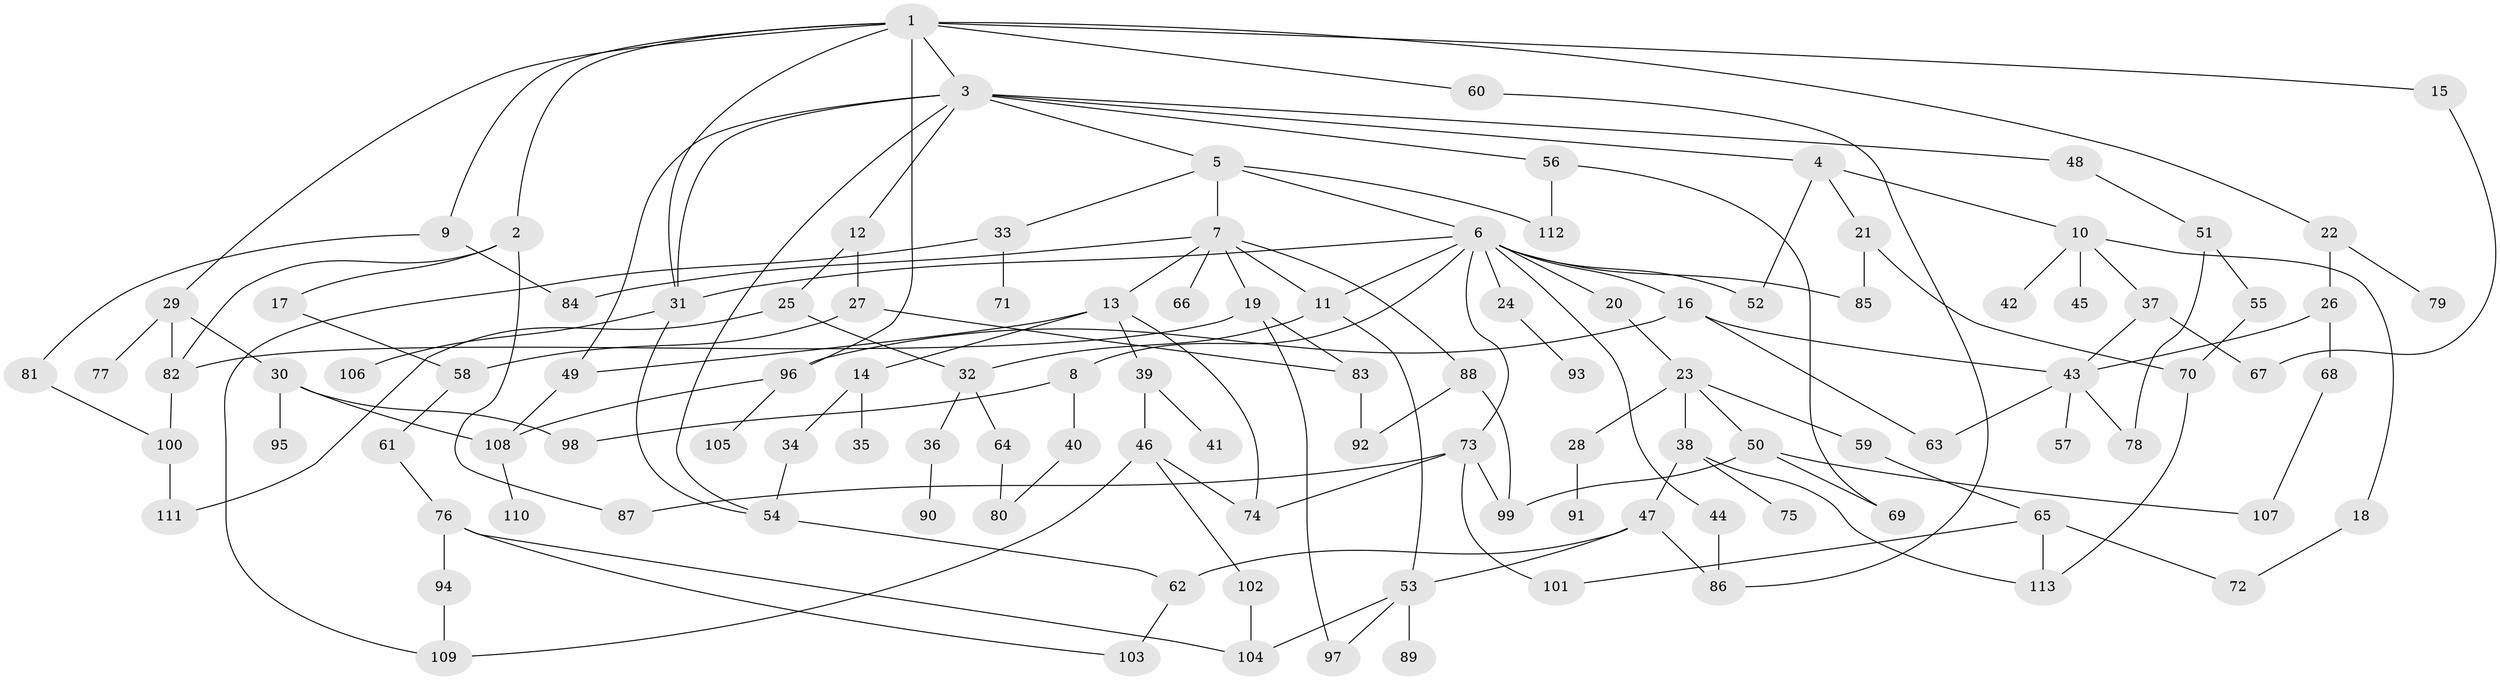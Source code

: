 // coarse degree distribution, {11: 0.02666666666666667, 4: 0.14666666666666667, 9: 0.013333333333333334, 7: 0.02666666666666667, 10: 0.013333333333333334, 3: 0.18666666666666668, 5: 0.09333333333333334, 2: 0.28, 1: 0.18666666666666668, 6: 0.02666666666666667}
// Generated by graph-tools (version 1.1) at 2025/41/03/06/25 10:41:30]
// undirected, 113 vertices, 162 edges
graph export_dot {
graph [start="1"]
  node [color=gray90,style=filled];
  1;
  2;
  3;
  4;
  5;
  6;
  7;
  8;
  9;
  10;
  11;
  12;
  13;
  14;
  15;
  16;
  17;
  18;
  19;
  20;
  21;
  22;
  23;
  24;
  25;
  26;
  27;
  28;
  29;
  30;
  31;
  32;
  33;
  34;
  35;
  36;
  37;
  38;
  39;
  40;
  41;
  42;
  43;
  44;
  45;
  46;
  47;
  48;
  49;
  50;
  51;
  52;
  53;
  54;
  55;
  56;
  57;
  58;
  59;
  60;
  61;
  62;
  63;
  64;
  65;
  66;
  67;
  68;
  69;
  70;
  71;
  72;
  73;
  74;
  75;
  76;
  77;
  78;
  79;
  80;
  81;
  82;
  83;
  84;
  85;
  86;
  87;
  88;
  89;
  90;
  91;
  92;
  93;
  94;
  95;
  96;
  97;
  98;
  99;
  100;
  101;
  102;
  103;
  104;
  105;
  106;
  107;
  108;
  109;
  110;
  111;
  112;
  113;
  1 -- 2;
  1 -- 3;
  1 -- 9;
  1 -- 15;
  1 -- 22;
  1 -- 29;
  1 -- 60;
  1 -- 31;
  1 -- 96;
  2 -- 17;
  2 -- 87;
  2 -- 82;
  3 -- 4;
  3 -- 5;
  3 -- 12;
  3 -- 31;
  3 -- 48;
  3 -- 49;
  3 -- 56;
  3 -- 54;
  4 -- 10;
  4 -- 21;
  4 -- 52;
  5 -- 6;
  5 -- 7;
  5 -- 33;
  5 -- 112;
  6 -- 8;
  6 -- 11;
  6 -- 16;
  6 -- 20;
  6 -- 24;
  6 -- 44;
  6 -- 73;
  6 -- 85;
  6 -- 52;
  6 -- 31;
  7 -- 13;
  7 -- 19;
  7 -- 66;
  7 -- 84;
  7 -- 88;
  7 -- 11;
  8 -- 40;
  8 -- 98;
  9 -- 81;
  9 -- 84;
  10 -- 18;
  10 -- 37;
  10 -- 42;
  10 -- 45;
  11 -- 32;
  11 -- 53;
  12 -- 25;
  12 -- 27;
  13 -- 14;
  13 -- 39;
  13 -- 74;
  13 -- 49;
  14 -- 34;
  14 -- 35;
  15 -- 67;
  16 -- 63;
  16 -- 96;
  16 -- 43;
  17 -- 58;
  18 -- 72;
  19 -- 82;
  19 -- 97;
  19 -- 83;
  20 -- 23;
  21 -- 70;
  21 -- 85;
  22 -- 26;
  22 -- 79;
  23 -- 28;
  23 -- 38;
  23 -- 50;
  23 -- 59;
  24 -- 93;
  25 -- 111;
  25 -- 32;
  26 -- 43;
  26 -- 68;
  27 -- 58;
  27 -- 83;
  28 -- 91;
  29 -- 30;
  29 -- 77;
  29 -- 82;
  30 -- 95;
  30 -- 98;
  30 -- 108;
  31 -- 54;
  31 -- 106;
  32 -- 36;
  32 -- 64;
  33 -- 71;
  33 -- 109;
  34 -- 54;
  36 -- 90;
  37 -- 43;
  37 -- 67;
  38 -- 47;
  38 -- 75;
  38 -- 113;
  39 -- 41;
  39 -- 46;
  40 -- 80;
  43 -- 57;
  43 -- 78;
  43 -- 63;
  44 -- 86;
  46 -- 74;
  46 -- 102;
  46 -- 109;
  47 -- 86;
  47 -- 53;
  47 -- 62;
  48 -- 51;
  49 -- 108;
  50 -- 69;
  50 -- 107;
  50 -- 99;
  51 -- 55;
  51 -- 78;
  53 -- 89;
  53 -- 97;
  53 -- 104;
  54 -- 62;
  55 -- 70;
  56 -- 112;
  56 -- 69;
  58 -- 61;
  59 -- 65;
  60 -- 86;
  61 -- 76;
  62 -- 103;
  64 -- 80;
  65 -- 101;
  65 -- 113;
  65 -- 72;
  68 -- 107;
  70 -- 113;
  73 -- 99;
  73 -- 74;
  73 -- 101;
  73 -- 87;
  76 -- 94;
  76 -- 104;
  76 -- 103;
  81 -- 100;
  82 -- 100;
  83 -- 92;
  88 -- 92;
  88 -- 99;
  94 -- 109;
  96 -- 105;
  96 -- 108;
  100 -- 111;
  102 -- 104;
  108 -- 110;
}
